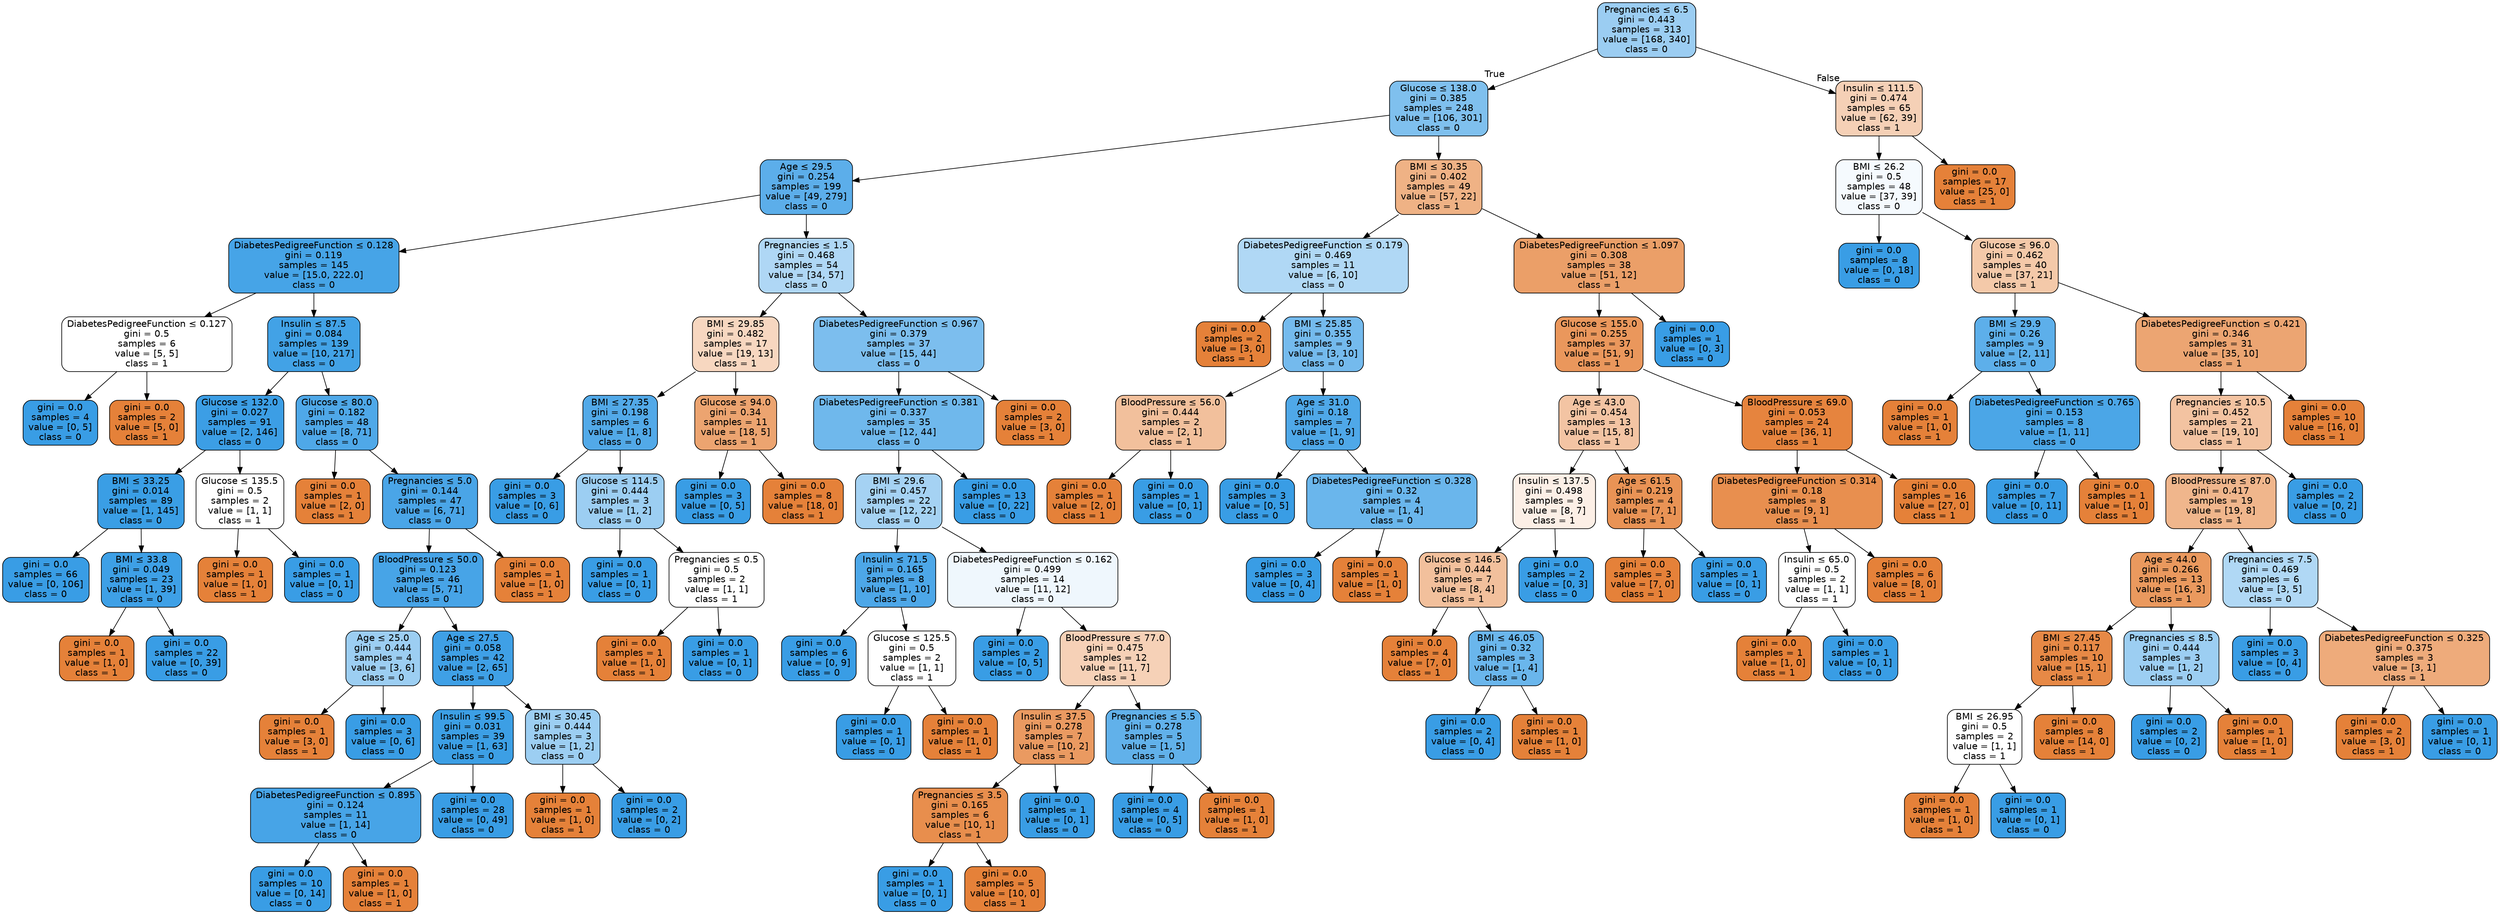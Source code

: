 digraph Tree {
node [shape=box, style="filled, rounded", color="black", fontname="helvetica"] ;
edge [fontname="helvetica"] ;
0 [label=<Pregnancies &le; 6.5<br/>gini = 0.443<br/>samples = 313<br/>value = [168, 340]<br/>class = 0>, fillcolor="#9bcdf2"] ;
1 [label=<Glucose &le; 138.0<br/>gini = 0.385<br/>samples = 248<br/>value = [106, 301]<br/>class = 0>, fillcolor="#7fc0ee"] ;
0 -> 1 [labeldistance=2.5, labelangle=45, headlabel="True"] ;
2 [label=<Age &le; 29.5<br/>gini = 0.254<br/>samples = 199<br/>value = [49, 279]<br/>class = 0>, fillcolor="#5caeea"] ;
1 -> 2 ;
3 [label=<DiabetesPedigreeFunction &le; 0.128<br/>gini = 0.119<br/>samples = 145<br/>value = [15.0, 222.0]<br/>class = 0>, fillcolor="#46a4e7"] ;
2 -> 3 ;
4 [label=<DiabetesPedigreeFunction &le; 0.127<br/>gini = 0.5<br/>samples = 6<br/>value = [5, 5]<br/>class = 1>, fillcolor="#ffffff"] ;
3 -> 4 ;
5 [label=<gini = 0.0<br/>samples = 4<br/>value = [0, 5]<br/>class = 0>, fillcolor="#399de5"] ;
4 -> 5 ;
6 [label=<gini = 0.0<br/>samples = 2<br/>value = [5, 0]<br/>class = 1>, fillcolor="#e58139"] ;
4 -> 6 ;
7 [label=<Insulin &le; 87.5<br/>gini = 0.084<br/>samples = 139<br/>value = [10, 217]<br/>class = 0>, fillcolor="#42a2e6"] ;
3 -> 7 ;
8 [label=<Glucose &le; 132.0<br/>gini = 0.027<br/>samples = 91<br/>value = [2, 146]<br/>class = 0>, fillcolor="#3c9ee5"] ;
7 -> 8 ;
9 [label=<BMI &le; 33.25<br/>gini = 0.014<br/>samples = 89<br/>value = [1, 145]<br/>class = 0>, fillcolor="#3a9ee5"] ;
8 -> 9 ;
10 [label=<gini = 0.0<br/>samples = 66<br/>value = [0, 106]<br/>class = 0>, fillcolor="#399de5"] ;
9 -> 10 ;
11 [label=<BMI &le; 33.8<br/>gini = 0.049<br/>samples = 23<br/>value = [1, 39]<br/>class = 0>, fillcolor="#3ea0e6"] ;
9 -> 11 ;
12 [label=<gini = 0.0<br/>samples = 1<br/>value = [1, 0]<br/>class = 1>, fillcolor="#e58139"] ;
11 -> 12 ;
13 [label=<gini = 0.0<br/>samples = 22<br/>value = [0, 39]<br/>class = 0>, fillcolor="#399de5"] ;
11 -> 13 ;
14 [label=<Glucose &le; 135.5<br/>gini = 0.5<br/>samples = 2<br/>value = [1, 1]<br/>class = 1>, fillcolor="#ffffff"] ;
8 -> 14 ;
15 [label=<gini = 0.0<br/>samples = 1<br/>value = [1, 0]<br/>class = 1>, fillcolor="#e58139"] ;
14 -> 15 ;
16 [label=<gini = 0.0<br/>samples = 1<br/>value = [0, 1]<br/>class = 0>, fillcolor="#399de5"] ;
14 -> 16 ;
17 [label=<Glucose &le; 80.0<br/>gini = 0.182<br/>samples = 48<br/>value = [8, 71]<br/>class = 0>, fillcolor="#4fa8e8"] ;
7 -> 17 ;
18 [label=<gini = 0.0<br/>samples = 1<br/>value = [2, 0]<br/>class = 1>, fillcolor="#e58139"] ;
17 -> 18 ;
19 [label=<Pregnancies &le; 5.0<br/>gini = 0.144<br/>samples = 47<br/>value = [6, 71]<br/>class = 0>, fillcolor="#4aa5e7"] ;
17 -> 19 ;
20 [label=<BloodPressure &le; 50.0<br/>gini = 0.123<br/>samples = 46<br/>value = [5, 71]<br/>class = 0>, fillcolor="#47a4e7"] ;
19 -> 20 ;
21 [label=<Age &le; 25.0<br/>gini = 0.444<br/>samples = 4<br/>value = [3, 6]<br/>class = 0>, fillcolor="#9ccef2"] ;
20 -> 21 ;
22 [label=<gini = 0.0<br/>samples = 1<br/>value = [3, 0]<br/>class = 1>, fillcolor="#e58139"] ;
21 -> 22 ;
23 [label=<gini = 0.0<br/>samples = 3<br/>value = [0, 6]<br/>class = 0>, fillcolor="#399de5"] ;
21 -> 23 ;
24 [label=<Age &le; 27.5<br/>gini = 0.058<br/>samples = 42<br/>value = [2, 65]<br/>class = 0>, fillcolor="#3fa0e6"] ;
20 -> 24 ;
25 [label=<Insulin &le; 99.5<br/>gini = 0.031<br/>samples = 39<br/>value = [1, 63]<br/>class = 0>, fillcolor="#3c9fe5"] ;
24 -> 25 ;
26 [label=<DiabetesPedigreeFunction &le; 0.895<br/>gini = 0.124<br/>samples = 11<br/>value = [1, 14]<br/>class = 0>, fillcolor="#47a4e7"] ;
25 -> 26 ;
27 [label=<gini = 0.0<br/>samples = 10<br/>value = [0, 14]<br/>class = 0>, fillcolor="#399de5"] ;
26 -> 27 ;
28 [label=<gini = 0.0<br/>samples = 1<br/>value = [1, 0]<br/>class = 1>, fillcolor="#e58139"] ;
26 -> 28 ;
29 [label=<gini = 0.0<br/>samples = 28<br/>value = [0, 49]<br/>class = 0>, fillcolor="#399de5"] ;
25 -> 29 ;
30 [label=<BMI &le; 30.45<br/>gini = 0.444<br/>samples = 3<br/>value = [1, 2]<br/>class = 0>, fillcolor="#9ccef2"] ;
24 -> 30 ;
31 [label=<gini = 0.0<br/>samples = 1<br/>value = [1, 0]<br/>class = 1>, fillcolor="#e58139"] ;
30 -> 31 ;
32 [label=<gini = 0.0<br/>samples = 2<br/>value = [0, 2]<br/>class = 0>, fillcolor="#399de5"] ;
30 -> 32 ;
33 [label=<gini = 0.0<br/>samples = 1<br/>value = [1, 0]<br/>class = 1>, fillcolor="#e58139"] ;
19 -> 33 ;
34 [label=<Pregnancies &le; 1.5<br/>gini = 0.468<br/>samples = 54<br/>value = [34, 57]<br/>class = 0>, fillcolor="#afd7f5"] ;
2 -> 34 ;
35 [label=<BMI &le; 29.85<br/>gini = 0.482<br/>samples = 17<br/>value = [19, 13]<br/>class = 1>, fillcolor="#f7d7c0"] ;
34 -> 35 ;
36 [label=<BMI &le; 27.35<br/>gini = 0.198<br/>samples = 6<br/>value = [1, 8]<br/>class = 0>, fillcolor="#52a9e8"] ;
35 -> 36 ;
37 [label=<gini = 0.0<br/>samples = 3<br/>value = [0, 6]<br/>class = 0>, fillcolor="#399de5"] ;
36 -> 37 ;
38 [label=<Glucose &le; 114.5<br/>gini = 0.444<br/>samples = 3<br/>value = [1, 2]<br/>class = 0>, fillcolor="#9ccef2"] ;
36 -> 38 ;
39 [label=<gini = 0.0<br/>samples = 1<br/>value = [0, 1]<br/>class = 0>, fillcolor="#399de5"] ;
38 -> 39 ;
40 [label=<Pregnancies &le; 0.5<br/>gini = 0.5<br/>samples = 2<br/>value = [1, 1]<br/>class = 1>, fillcolor="#ffffff"] ;
38 -> 40 ;
41 [label=<gini = 0.0<br/>samples = 1<br/>value = [1, 0]<br/>class = 1>, fillcolor="#e58139"] ;
40 -> 41 ;
42 [label=<gini = 0.0<br/>samples = 1<br/>value = [0, 1]<br/>class = 0>, fillcolor="#399de5"] ;
40 -> 42 ;
43 [label=<Glucose &le; 94.0<br/>gini = 0.34<br/>samples = 11<br/>value = [18, 5]<br/>class = 1>, fillcolor="#eca470"] ;
35 -> 43 ;
44 [label=<gini = 0.0<br/>samples = 3<br/>value = [0, 5]<br/>class = 0>, fillcolor="#399de5"] ;
43 -> 44 ;
45 [label=<gini = 0.0<br/>samples = 8<br/>value = [18, 0]<br/>class = 1>, fillcolor="#e58139"] ;
43 -> 45 ;
46 [label=<DiabetesPedigreeFunction &le; 0.967<br/>gini = 0.379<br/>samples = 37<br/>value = [15, 44]<br/>class = 0>, fillcolor="#7cbeee"] ;
34 -> 46 ;
47 [label=<DiabetesPedigreeFunction &le; 0.381<br/>gini = 0.337<br/>samples = 35<br/>value = [12, 44]<br/>class = 0>, fillcolor="#6fb8ec"] ;
46 -> 47 ;
48 [label=<BMI &le; 29.6<br/>gini = 0.457<br/>samples = 22<br/>value = [12, 22]<br/>class = 0>, fillcolor="#a5d2f3"] ;
47 -> 48 ;
49 [label=<Insulin &le; 71.5<br/>gini = 0.165<br/>samples = 8<br/>value = [1, 10]<br/>class = 0>, fillcolor="#4da7e8"] ;
48 -> 49 ;
50 [label=<gini = 0.0<br/>samples = 6<br/>value = [0, 9]<br/>class = 0>, fillcolor="#399de5"] ;
49 -> 50 ;
51 [label=<Glucose &le; 125.5<br/>gini = 0.5<br/>samples = 2<br/>value = [1, 1]<br/>class = 1>, fillcolor="#ffffff"] ;
49 -> 51 ;
52 [label=<gini = 0.0<br/>samples = 1<br/>value = [0, 1]<br/>class = 0>, fillcolor="#399de5"] ;
51 -> 52 ;
53 [label=<gini = 0.0<br/>samples = 1<br/>value = [1, 0]<br/>class = 1>, fillcolor="#e58139"] ;
51 -> 53 ;
54 [label=<DiabetesPedigreeFunction &le; 0.162<br/>gini = 0.499<br/>samples = 14<br/>value = [11, 12]<br/>class = 0>, fillcolor="#eff7fd"] ;
48 -> 54 ;
55 [label=<gini = 0.0<br/>samples = 2<br/>value = [0, 5]<br/>class = 0>, fillcolor="#399de5"] ;
54 -> 55 ;
56 [label=<BloodPressure &le; 77.0<br/>gini = 0.475<br/>samples = 12<br/>value = [11, 7]<br/>class = 1>, fillcolor="#f6d1b7"] ;
54 -> 56 ;
57 [label=<Insulin &le; 37.5<br/>gini = 0.278<br/>samples = 7<br/>value = [10, 2]<br/>class = 1>, fillcolor="#ea9a61"] ;
56 -> 57 ;
58 [label=<Pregnancies &le; 3.5<br/>gini = 0.165<br/>samples = 6<br/>value = [10, 1]<br/>class = 1>, fillcolor="#e88e4d"] ;
57 -> 58 ;
59 [label=<gini = 0.0<br/>samples = 1<br/>value = [0, 1]<br/>class = 0>, fillcolor="#399de5"] ;
58 -> 59 ;
60 [label=<gini = 0.0<br/>samples = 5<br/>value = [10, 0]<br/>class = 1>, fillcolor="#e58139"] ;
58 -> 60 ;
61 [label=<gini = 0.0<br/>samples = 1<br/>value = [0, 1]<br/>class = 0>, fillcolor="#399de5"] ;
57 -> 61 ;
62 [label=<Pregnancies &le; 5.5<br/>gini = 0.278<br/>samples = 5<br/>value = [1, 5]<br/>class = 0>, fillcolor="#61b1ea"] ;
56 -> 62 ;
63 [label=<gini = 0.0<br/>samples = 4<br/>value = [0, 5]<br/>class = 0>, fillcolor="#399de5"] ;
62 -> 63 ;
64 [label=<gini = 0.0<br/>samples = 1<br/>value = [1, 0]<br/>class = 1>, fillcolor="#e58139"] ;
62 -> 64 ;
65 [label=<gini = 0.0<br/>samples = 13<br/>value = [0, 22]<br/>class = 0>, fillcolor="#399de5"] ;
47 -> 65 ;
66 [label=<gini = 0.0<br/>samples = 2<br/>value = [3, 0]<br/>class = 1>, fillcolor="#e58139"] ;
46 -> 66 ;
67 [label=<BMI &le; 30.35<br/>gini = 0.402<br/>samples = 49<br/>value = [57, 22]<br/>class = 1>, fillcolor="#efb285"] ;
1 -> 67 ;
68 [label=<DiabetesPedigreeFunction &le; 0.179<br/>gini = 0.469<br/>samples = 11<br/>value = [6, 10]<br/>class = 0>, fillcolor="#b0d8f5"] ;
67 -> 68 ;
69 [label=<gini = 0.0<br/>samples = 2<br/>value = [3, 0]<br/>class = 1>, fillcolor="#e58139"] ;
68 -> 69 ;
70 [label=<BMI &le; 25.85<br/>gini = 0.355<br/>samples = 9<br/>value = [3, 10]<br/>class = 0>, fillcolor="#74baed"] ;
68 -> 70 ;
71 [label=<BloodPressure &le; 56.0<br/>gini = 0.444<br/>samples = 2<br/>value = [2, 1]<br/>class = 1>, fillcolor="#f2c09c"] ;
70 -> 71 ;
72 [label=<gini = 0.0<br/>samples = 1<br/>value = [2, 0]<br/>class = 1>, fillcolor="#e58139"] ;
71 -> 72 ;
73 [label=<gini = 0.0<br/>samples = 1<br/>value = [0, 1]<br/>class = 0>, fillcolor="#399de5"] ;
71 -> 73 ;
74 [label=<Age &le; 31.0<br/>gini = 0.18<br/>samples = 7<br/>value = [1, 9]<br/>class = 0>, fillcolor="#4fa8e8"] ;
70 -> 74 ;
75 [label=<gini = 0.0<br/>samples = 3<br/>value = [0, 5]<br/>class = 0>, fillcolor="#399de5"] ;
74 -> 75 ;
76 [label=<DiabetesPedigreeFunction &le; 0.328<br/>gini = 0.32<br/>samples = 4<br/>value = [1, 4]<br/>class = 0>, fillcolor="#6ab6ec"] ;
74 -> 76 ;
77 [label=<gini = 0.0<br/>samples = 3<br/>value = [0, 4]<br/>class = 0>, fillcolor="#399de5"] ;
76 -> 77 ;
78 [label=<gini = 0.0<br/>samples = 1<br/>value = [1, 0]<br/>class = 1>, fillcolor="#e58139"] ;
76 -> 78 ;
79 [label=<DiabetesPedigreeFunction &le; 1.097<br/>gini = 0.308<br/>samples = 38<br/>value = [51, 12]<br/>class = 1>, fillcolor="#eb9f68"] ;
67 -> 79 ;
80 [label=<Glucose &le; 155.0<br/>gini = 0.255<br/>samples = 37<br/>value = [51, 9]<br/>class = 1>, fillcolor="#ea975c"] ;
79 -> 80 ;
81 [label=<Age &le; 43.0<br/>gini = 0.454<br/>samples = 13<br/>value = [15, 8]<br/>class = 1>, fillcolor="#f3c4a3"] ;
80 -> 81 ;
82 [label=<Insulin &le; 137.5<br/>gini = 0.498<br/>samples = 9<br/>value = [8, 7]<br/>class = 1>, fillcolor="#fcefe6"] ;
81 -> 82 ;
83 [label=<Glucose &le; 146.5<br/>gini = 0.444<br/>samples = 7<br/>value = [8, 4]<br/>class = 1>, fillcolor="#f2c09c"] ;
82 -> 83 ;
84 [label=<gini = 0.0<br/>samples = 4<br/>value = [7, 0]<br/>class = 1>, fillcolor="#e58139"] ;
83 -> 84 ;
85 [label=<BMI &le; 46.05<br/>gini = 0.32<br/>samples = 3<br/>value = [1, 4]<br/>class = 0>, fillcolor="#6ab6ec"] ;
83 -> 85 ;
86 [label=<gini = 0.0<br/>samples = 2<br/>value = [0, 4]<br/>class = 0>, fillcolor="#399de5"] ;
85 -> 86 ;
87 [label=<gini = 0.0<br/>samples = 1<br/>value = [1, 0]<br/>class = 1>, fillcolor="#e58139"] ;
85 -> 87 ;
88 [label=<gini = 0.0<br/>samples = 2<br/>value = [0, 3]<br/>class = 0>, fillcolor="#399de5"] ;
82 -> 88 ;
89 [label=<Age &le; 61.5<br/>gini = 0.219<br/>samples = 4<br/>value = [7, 1]<br/>class = 1>, fillcolor="#e99355"] ;
81 -> 89 ;
90 [label=<gini = 0.0<br/>samples = 3<br/>value = [7, 0]<br/>class = 1>, fillcolor="#e58139"] ;
89 -> 90 ;
91 [label=<gini = 0.0<br/>samples = 1<br/>value = [0, 1]<br/>class = 0>, fillcolor="#399de5"] ;
89 -> 91 ;
92 [label=<BloodPressure &le; 69.0<br/>gini = 0.053<br/>samples = 24<br/>value = [36, 1]<br/>class = 1>, fillcolor="#e6843e"] ;
80 -> 92 ;
93 [label=<DiabetesPedigreeFunction &le; 0.314<br/>gini = 0.18<br/>samples = 8<br/>value = [9, 1]<br/>class = 1>, fillcolor="#e88f4f"] ;
92 -> 93 ;
94 [label=<Insulin &le; 65.0<br/>gini = 0.5<br/>samples = 2<br/>value = [1, 1]<br/>class = 1>, fillcolor="#ffffff"] ;
93 -> 94 ;
95 [label=<gini = 0.0<br/>samples = 1<br/>value = [1, 0]<br/>class = 1>, fillcolor="#e58139"] ;
94 -> 95 ;
96 [label=<gini = 0.0<br/>samples = 1<br/>value = [0, 1]<br/>class = 0>, fillcolor="#399de5"] ;
94 -> 96 ;
97 [label=<gini = 0.0<br/>samples = 6<br/>value = [8, 0]<br/>class = 1>, fillcolor="#e58139"] ;
93 -> 97 ;
98 [label=<gini = 0.0<br/>samples = 16<br/>value = [27, 0]<br/>class = 1>, fillcolor="#e58139"] ;
92 -> 98 ;
99 [label=<gini = 0.0<br/>samples = 1<br/>value = [0, 3]<br/>class = 0>, fillcolor="#399de5"] ;
79 -> 99 ;
100 [label=<Insulin &le; 111.5<br/>gini = 0.474<br/>samples = 65<br/>value = [62, 39]<br/>class = 1>, fillcolor="#f5d0b6"] ;
0 -> 100 [labeldistance=2.5, labelangle=-45, headlabel="False"] ;
101 [label=<BMI &le; 26.2<br/>gini = 0.5<br/>samples = 48<br/>value = [37, 39]<br/>class = 0>, fillcolor="#f5fafe"] ;
100 -> 101 ;
102 [label=<gini = 0.0<br/>samples = 8<br/>value = [0, 18]<br/>class = 0>, fillcolor="#399de5"] ;
101 -> 102 ;
103 [label=<Glucose &le; 96.0<br/>gini = 0.462<br/>samples = 40<br/>value = [37, 21]<br/>class = 1>, fillcolor="#f4c9a9"] ;
101 -> 103 ;
104 [label=<BMI &le; 29.9<br/>gini = 0.26<br/>samples = 9<br/>value = [2, 11]<br/>class = 0>, fillcolor="#5dafea"] ;
103 -> 104 ;
105 [label=<gini = 0.0<br/>samples = 1<br/>value = [1, 0]<br/>class = 1>, fillcolor="#e58139"] ;
104 -> 105 ;
106 [label=<DiabetesPedigreeFunction &le; 0.765<br/>gini = 0.153<br/>samples = 8<br/>value = [1, 11]<br/>class = 0>, fillcolor="#4ba6e7"] ;
104 -> 106 ;
107 [label=<gini = 0.0<br/>samples = 7<br/>value = [0, 11]<br/>class = 0>, fillcolor="#399de5"] ;
106 -> 107 ;
108 [label=<gini = 0.0<br/>samples = 1<br/>value = [1, 0]<br/>class = 1>, fillcolor="#e58139"] ;
106 -> 108 ;
109 [label=<DiabetesPedigreeFunction &le; 0.421<br/>gini = 0.346<br/>samples = 31<br/>value = [35, 10]<br/>class = 1>, fillcolor="#eca572"] ;
103 -> 109 ;
110 [label=<Pregnancies &le; 10.5<br/>gini = 0.452<br/>samples = 21<br/>value = [19, 10]<br/>class = 1>, fillcolor="#f3c3a1"] ;
109 -> 110 ;
111 [label=<BloodPressure &le; 87.0<br/>gini = 0.417<br/>samples = 19<br/>value = [19, 8]<br/>class = 1>, fillcolor="#f0b68c"] ;
110 -> 111 ;
112 [label=<Age &le; 44.0<br/>gini = 0.266<br/>samples = 13<br/>value = [16, 3]<br/>class = 1>, fillcolor="#ea995e"] ;
111 -> 112 ;
113 [label=<BMI &le; 27.45<br/>gini = 0.117<br/>samples = 10<br/>value = [15, 1]<br/>class = 1>, fillcolor="#e78946"] ;
112 -> 113 ;
114 [label=<BMI &le; 26.95<br/>gini = 0.5<br/>samples = 2<br/>value = [1, 1]<br/>class = 1>, fillcolor="#ffffff"] ;
113 -> 114 ;
115 [label=<gini = 0.0<br/>samples = 1<br/>value = [1, 0]<br/>class = 1>, fillcolor="#e58139"] ;
114 -> 115 ;
116 [label=<gini = 0.0<br/>samples = 1<br/>value = [0, 1]<br/>class = 0>, fillcolor="#399de5"] ;
114 -> 116 ;
117 [label=<gini = 0.0<br/>samples = 8<br/>value = [14, 0]<br/>class = 1>, fillcolor="#e58139"] ;
113 -> 117 ;
118 [label=<Pregnancies &le; 8.5<br/>gini = 0.444<br/>samples = 3<br/>value = [1, 2]<br/>class = 0>, fillcolor="#9ccef2"] ;
112 -> 118 ;
119 [label=<gini = 0.0<br/>samples = 2<br/>value = [0, 2]<br/>class = 0>, fillcolor="#399de5"] ;
118 -> 119 ;
120 [label=<gini = 0.0<br/>samples = 1<br/>value = [1, 0]<br/>class = 1>, fillcolor="#e58139"] ;
118 -> 120 ;
121 [label=<Pregnancies &le; 7.5<br/>gini = 0.469<br/>samples = 6<br/>value = [3, 5]<br/>class = 0>, fillcolor="#b0d8f5"] ;
111 -> 121 ;
122 [label=<gini = 0.0<br/>samples = 3<br/>value = [0, 4]<br/>class = 0>, fillcolor="#399de5"] ;
121 -> 122 ;
123 [label=<DiabetesPedigreeFunction &le; 0.325<br/>gini = 0.375<br/>samples = 3<br/>value = [3, 1]<br/>class = 1>, fillcolor="#eeab7b"] ;
121 -> 123 ;
124 [label=<gini = 0.0<br/>samples = 2<br/>value = [3, 0]<br/>class = 1>, fillcolor="#e58139"] ;
123 -> 124 ;
125 [label=<gini = 0.0<br/>samples = 1<br/>value = [0, 1]<br/>class = 0>, fillcolor="#399de5"] ;
123 -> 125 ;
126 [label=<gini = 0.0<br/>samples = 2<br/>value = [0, 2]<br/>class = 0>, fillcolor="#399de5"] ;
110 -> 126 ;
127 [label=<gini = 0.0<br/>samples = 10<br/>value = [16, 0]<br/>class = 1>, fillcolor="#e58139"] ;
109 -> 127 ;
128 [label=<gini = 0.0<br/>samples = 17<br/>value = [25, 0]<br/>class = 1>, fillcolor="#e58139"] ;
100 -> 128 ;
}